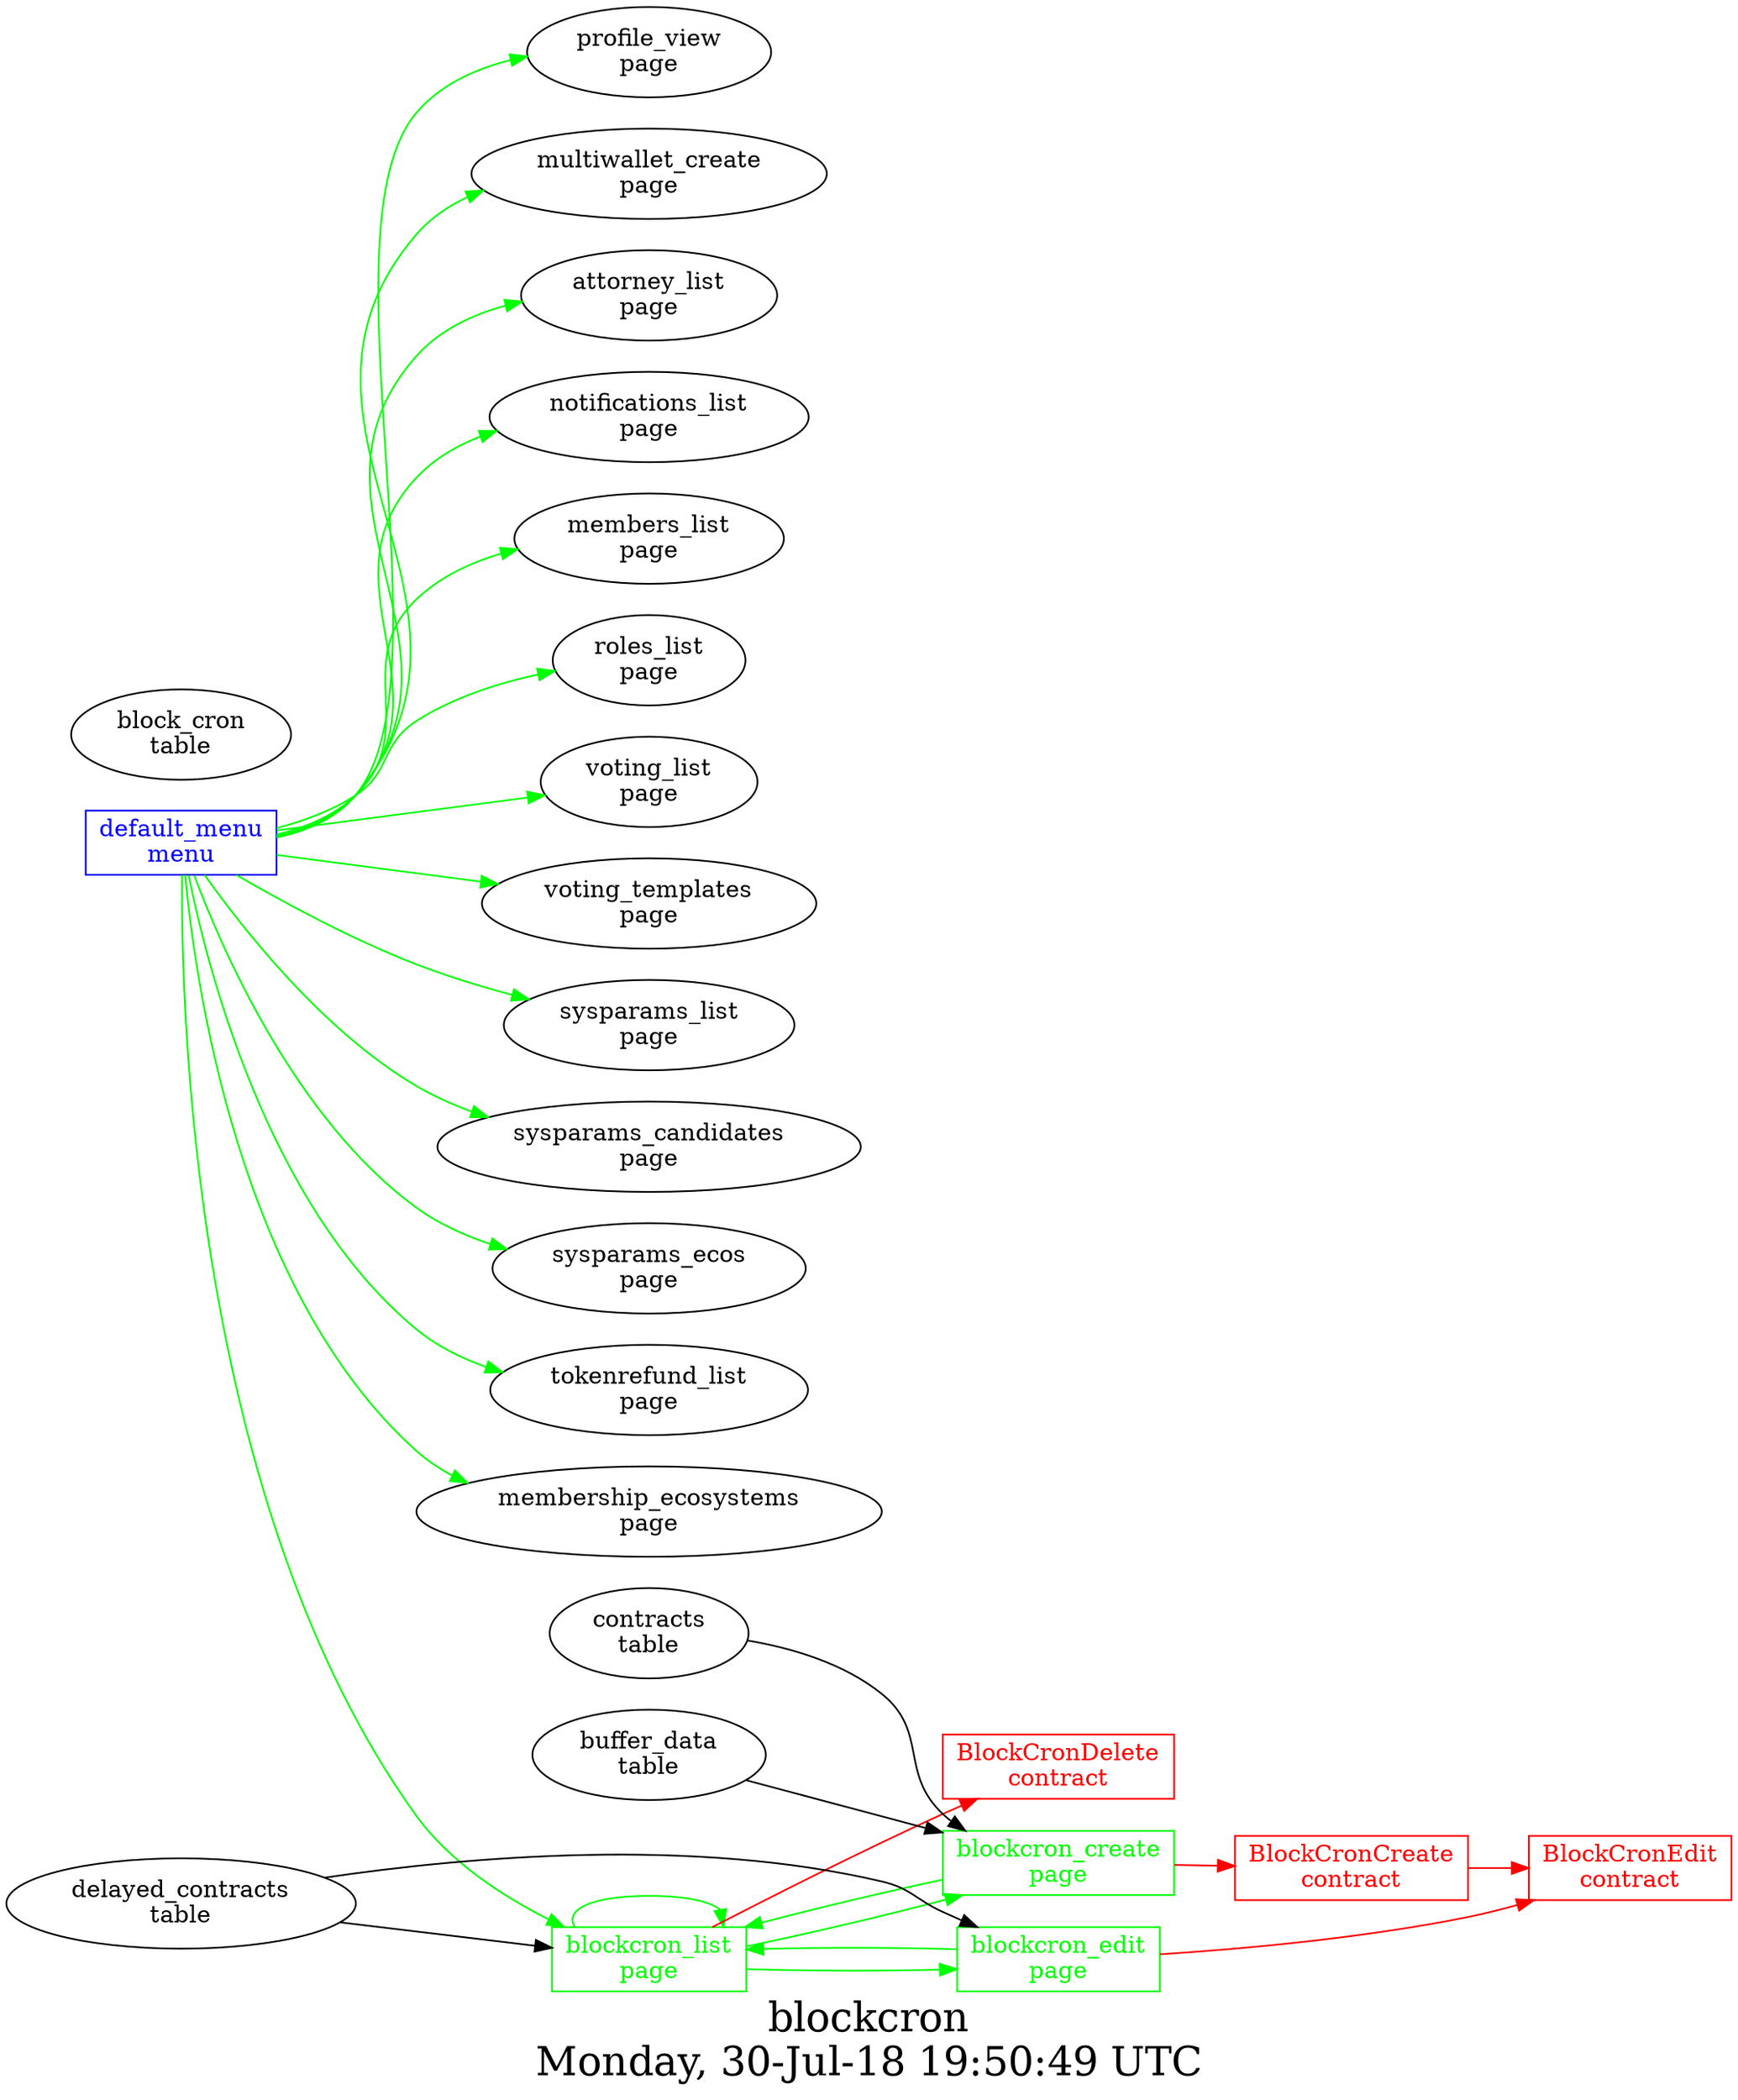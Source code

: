 digraph G {
graph [
  fontsize="24";
  label="blockcron\nMonday, 30-Jul-18 19:50:49 UTC";
  nojustify=true;
  ordering=out;
  rankdir=LR;
  size="30";
];
"default_menu\nmenu" -> "profile_view\npage"  [ color=green ]
"default_menu\nmenu" -> "multiwallet_create\npage"  [ color=green ]
"default_menu\nmenu" -> "attorney_list\npage"  [ color=green ]
"default_menu\nmenu" -> "notifications_list\npage"  [ color=green ]
"default_menu\nmenu" -> "members_list\npage"  [ color=green ]
"default_menu\nmenu" -> "roles_list\npage"  [ color=green ]
"default_menu\nmenu" -> "voting_list\npage"  [ color=green ]
"default_menu\nmenu" -> "voting_templates\npage"  [ color=green ]
"default_menu\nmenu" -> "sysparams_list\npage"  [ color=green ]
"default_menu\nmenu" -> "sysparams_candidates\npage"  [ color=green ]
"default_menu\nmenu" -> "sysparams_ecos\npage"  [ color=green ]
"default_menu\nmenu" -> "tokenrefund_list\npage"  [ color=green ]
"default_menu\nmenu" -> "membership_ecosystems\npage"  [ color=green ]
"default_menu\nmenu" -> "blockcron_list\npage"  [ color=green ]
"default_menu\nmenu" [color=blue, fontcolor=blue, group=menus, shape=record];
"blockcron_create\npage" -> "BlockCronCreate\ncontract"  [ color=red ]
"buffer_data\ntable" -> "blockcron_create\npage"
"contracts\ntable" -> "blockcron_create\npage"
"blockcron_create\npage" -> "blockcron_list\npage"  [ color=green ]
"blockcron_create\npage" [color=green, fontcolor=green, group=pages, shape=record];
"blockcron_edit\npage" -> "BlockCronEdit\ncontract"  [ color=red ]
"delayed_contracts\ntable" -> "blockcron_edit\npage"
"blockcron_edit\npage" -> "blockcron_list\npage"  [ color=green ]
"blockcron_edit\npage" [color=green, fontcolor=green, group=pages, shape=record];
"blockcron_list\npage" -> "BlockCronDelete\ncontract"  [ color=red ]
"delayed_contracts\ntable" -> "blockcron_list\npage"
"blockcron_list\npage" -> "blockcron_create\npage"  [ color=green ]
"blockcron_list\npage" -> "blockcron_list\npage"  [ color=green ]
"blockcron_list\npage" -> "blockcron_edit\npage"  [ color=green ]
"blockcron_list\npage" [color=green, fontcolor=green, group=pages, shape=record];
"BlockCronCreate\ncontract" -> "BlockCronEdit\ncontract"  [ color=red ]
"BlockCronCreate\ncontract" [color=red, fontcolor=red, group=contracts, shape=record];
"BlockCronDelete\ncontract" [color=red, fontcolor=red, group=contracts, shape=record];
"BlockCronEdit\ncontract" [color=red, fontcolor=red, group=contracts, shape=record];
"block_cron\ntable" [color="", fontcolor="", group=tables, shape=""];
}

